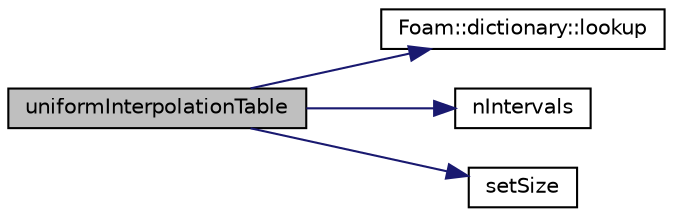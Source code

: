 digraph "uniformInterpolationTable"
{
  bgcolor="transparent";
  edge [fontname="Helvetica",fontsize="10",labelfontname="Helvetica",labelfontsize="10"];
  node [fontname="Helvetica",fontsize="10",shape=record];
  rankdir="LR";
  Node1 [label="uniformInterpolationTable",height=0.2,width=0.4,color="black", fillcolor="grey75", style="filled", fontcolor="black"];
  Node1 -> Node2 [color="midnightblue",fontsize="10",style="solid",fontname="Helvetica"];
  Node2 [label="Foam::dictionary::lookup",height=0.2,width=0.4,color="black",URL="$a00524.html#a8baab402d653d6e789f67c57e23a5b59",tooltip="Find and return an entry data stream. "];
  Node1 -> Node3 [color="midnightblue",fontsize="10",style="solid",fontname="Helvetica"];
  Node3 [label="nIntervals",height=0.2,width=0.4,color="black",URL="$a04424.html#a83cee6563a9f797fcd1bf9fc8759e784"];
  Node1 -> Node4 [color="midnightblue",fontsize="10",style="solid",fontname="Helvetica"];
  Node4 [label="setSize",height=0.2,width=0.4,color="black",URL="$a03922.html#a6f8d72476baf295a054f72dfbc9c61c3"];
}
